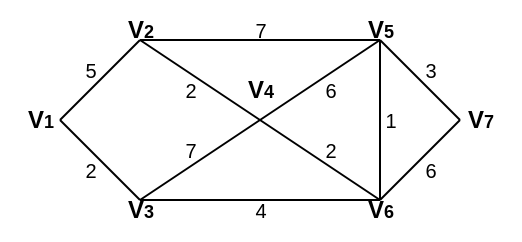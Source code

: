 <mxfile version="21.4.0" type="device" pages="5">
  <diagram name="对v7标号1" id="FjiWK3mJvb1VZjXsVeo9">
    <mxGraphModel dx="954" dy="663" grid="1" gridSize="10" guides="1" tooltips="1" connect="1" arrows="1" fold="1" page="1" pageScale="1" pageWidth="850" pageHeight="1100" math="0" shadow="0">
      <root>
        <mxCell id="0" />
        <mxCell id="1" parent="0" />
        <mxCell id="3pwBzc40c5OKemJo52BH-1" value="" style="endArrow=none;html=1;rounded=0;" parent="1" edge="1">
          <mxGeometry width="50" height="50" relative="1" as="geometry">
            <mxPoint x="120" y="200" as="sourcePoint" />
            <mxPoint x="160" y="160" as="targetPoint" />
          </mxGeometry>
        </mxCell>
        <mxCell id="3pwBzc40c5OKemJo52BH-2" value="" style="endArrow=none;html=1;rounded=0;" parent="1" edge="1">
          <mxGeometry width="50" height="50" relative="1" as="geometry">
            <mxPoint x="280" y="160" as="sourcePoint" />
            <mxPoint x="160" y="160" as="targetPoint" />
          </mxGeometry>
        </mxCell>
        <mxCell id="3pwBzc40c5OKemJo52BH-3" value="" style="endArrow=none;html=1;rounded=0;" parent="1" edge="1">
          <mxGeometry width="50" height="50" relative="1" as="geometry">
            <mxPoint x="280" y="160" as="sourcePoint" />
            <mxPoint x="320" y="200" as="targetPoint" />
          </mxGeometry>
        </mxCell>
        <mxCell id="3pwBzc40c5OKemJo52BH-4" value="" style="endArrow=none;html=1;rounded=0;" parent="1" edge="1">
          <mxGeometry width="50" height="50" relative="1" as="geometry">
            <mxPoint x="280" y="240" as="sourcePoint" />
            <mxPoint x="320" y="200" as="targetPoint" />
          </mxGeometry>
        </mxCell>
        <mxCell id="3pwBzc40c5OKemJo52BH-5" value="" style="endArrow=none;html=1;rounded=0;" parent="1" edge="1">
          <mxGeometry width="50" height="50" relative="1" as="geometry">
            <mxPoint x="160" y="240" as="sourcePoint" />
            <mxPoint x="280" y="240" as="targetPoint" />
          </mxGeometry>
        </mxCell>
        <mxCell id="3pwBzc40c5OKemJo52BH-6" value="" style="endArrow=none;html=1;rounded=0;" parent="1" edge="1">
          <mxGeometry width="50" height="50" relative="1" as="geometry">
            <mxPoint x="160" y="240" as="sourcePoint" />
            <mxPoint x="120" y="200" as="targetPoint" />
          </mxGeometry>
        </mxCell>
        <mxCell id="3pwBzc40c5OKemJo52BH-7" value="" style="endArrow=none;html=1;rounded=0;" parent="1" edge="1">
          <mxGeometry width="50" height="50" relative="1" as="geometry">
            <mxPoint x="280" y="160" as="sourcePoint" />
            <mxPoint x="160" y="240" as="targetPoint" />
          </mxGeometry>
        </mxCell>
        <mxCell id="3pwBzc40c5OKemJo52BH-8" value="" style="endArrow=none;html=1;rounded=0;" parent="1" edge="1">
          <mxGeometry width="50" height="50" relative="1" as="geometry">
            <mxPoint x="280" y="240" as="sourcePoint" />
            <mxPoint x="280" y="160" as="targetPoint" />
          </mxGeometry>
        </mxCell>
        <mxCell id="3pwBzc40c5OKemJo52BH-9" value="" style="endArrow=none;html=1;rounded=0;" parent="1" edge="1">
          <mxGeometry width="50" height="50" relative="1" as="geometry">
            <mxPoint x="280" y="240" as="sourcePoint" />
            <mxPoint x="160" y="160" as="targetPoint" />
          </mxGeometry>
        </mxCell>
        <mxCell id="3pwBzc40c5OKemJo52BH-10" value="V&lt;font style=&quot;font-size: 9px;&quot;&gt;1&lt;/font&gt;" style="text;html=1;align=center;verticalAlign=middle;resizable=0;points=[];autosize=1;strokeColor=none;fillColor=none;fontStyle=1" parent="1" vertex="1">
          <mxGeometry x="90" y="185" width="40" height="30" as="geometry" />
        </mxCell>
        <mxCell id="3pwBzc40c5OKemJo52BH-11" value="V&lt;font style=&quot;font-size: 9px;&quot;&gt;3&lt;/font&gt;" style="text;html=1;align=center;verticalAlign=middle;resizable=0;points=[];autosize=1;strokeColor=none;fillColor=none;fontStyle=1" parent="1" vertex="1">
          <mxGeometry x="140" y="230" width="40" height="30" as="geometry" />
        </mxCell>
        <mxCell id="3pwBzc40c5OKemJo52BH-12" value="V&lt;font style=&quot;font-size: 9px;&quot;&gt;2&lt;/font&gt;" style="text;html=1;align=center;verticalAlign=middle;resizable=0;points=[];autosize=1;strokeColor=none;fillColor=none;fontStyle=1" parent="1" vertex="1">
          <mxGeometry x="140" y="140" width="40" height="30" as="geometry" />
        </mxCell>
        <mxCell id="3pwBzc40c5OKemJo52BH-13" value="V&lt;font style=&quot;font-size: 9px;&quot;&gt;6&lt;/font&gt;" style="text;html=1;align=center;verticalAlign=middle;resizable=0;points=[];autosize=1;strokeColor=none;fillColor=none;fontStyle=1" parent="1" vertex="1">
          <mxGeometry x="260" y="230" width="40" height="30" as="geometry" />
        </mxCell>
        <mxCell id="3pwBzc40c5OKemJo52BH-14" value="V&lt;font style=&quot;font-size: 9px;&quot;&gt;5&lt;/font&gt;" style="text;html=1;align=center;verticalAlign=middle;resizable=0;points=[];autosize=1;strokeColor=none;fillColor=none;fontStyle=1" parent="1" vertex="1">
          <mxGeometry x="260" y="140" width="40" height="30" as="geometry" />
        </mxCell>
        <mxCell id="3pwBzc40c5OKemJo52BH-15" value="V&lt;font style=&quot;font-size: 9px;&quot;&gt;7&lt;/font&gt;" style="text;html=1;align=center;verticalAlign=middle;resizable=0;points=[];autosize=1;strokeColor=none;fillColor=none;fontStyle=1" parent="1" vertex="1">
          <mxGeometry x="310" y="185" width="40" height="30" as="geometry" />
        </mxCell>
        <mxCell id="3pwBzc40c5OKemJo52BH-16" value="V&lt;font style=&quot;font-size: 9px;&quot;&gt;4&lt;/font&gt;" style="text;html=1;align=center;verticalAlign=middle;resizable=0;points=[];autosize=1;strokeColor=none;fillColor=none;fontStyle=1" parent="1" vertex="1">
          <mxGeometry x="200" y="170" width="40" height="30" as="geometry" />
        </mxCell>
        <mxCell id="3pwBzc40c5OKemJo52BH-17" value="5" style="text;html=1;align=center;verticalAlign=middle;resizable=0;points=[];autosize=1;strokeColor=none;fillColor=none;fontSize=10;" parent="1" vertex="1">
          <mxGeometry x="120" y="160" width="30" height="30" as="geometry" />
        </mxCell>
        <mxCell id="3pwBzc40c5OKemJo52BH-18" value="2" style="text;html=1;align=center;verticalAlign=middle;resizable=0;points=[];autosize=1;strokeColor=none;fillColor=none;fontSize=10;" parent="1" vertex="1">
          <mxGeometry x="120" y="210" width="30" height="30" as="geometry" />
        </mxCell>
        <mxCell id="3pwBzc40c5OKemJo52BH-19" value="4" style="text;html=1;align=center;verticalAlign=middle;resizable=0;points=[];autosize=1;strokeColor=none;fillColor=none;fontSize=10;" parent="1" vertex="1">
          <mxGeometry x="205" y="230" width="30" height="30" as="geometry" />
        </mxCell>
        <mxCell id="3pwBzc40c5OKemJo52BH-20" value="7" style="text;html=1;align=center;verticalAlign=middle;resizable=0;points=[];autosize=1;strokeColor=none;fillColor=none;fontSize=10;" parent="1" vertex="1">
          <mxGeometry x="170" y="200" width="30" height="30" as="geometry" />
        </mxCell>
        <mxCell id="3pwBzc40c5OKemJo52BH-21" value="2" style="text;html=1;align=center;verticalAlign=middle;resizable=0;points=[];autosize=1;strokeColor=none;fillColor=none;fontSize=10;" parent="1" vertex="1">
          <mxGeometry x="240" y="200" width="30" height="30" as="geometry" />
        </mxCell>
        <mxCell id="3pwBzc40c5OKemJo52BH-22" value="2" style="text;html=1;align=center;verticalAlign=middle;resizable=0;points=[];autosize=1;strokeColor=none;fillColor=none;fontSize=10;" parent="1" vertex="1">
          <mxGeometry x="170" y="170" width="30" height="30" as="geometry" />
        </mxCell>
        <mxCell id="3pwBzc40c5OKemJo52BH-23" value="6" style="text;html=1;align=center;verticalAlign=middle;resizable=0;points=[];autosize=1;strokeColor=none;fillColor=none;fontSize=10;" parent="1" vertex="1">
          <mxGeometry x="240" y="170" width="30" height="30" as="geometry" />
        </mxCell>
        <mxCell id="3pwBzc40c5OKemJo52BH-24" value="1" style="text;html=1;align=center;verticalAlign=middle;resizable=0;points=[];autosize=1;strokeColor=none;fillColor=none;fontSize=10;" parent="1" vertex="1">
          <mxGeometry x="270" y="185" width="30" height="30" as="geometry" />
        </mxCell>
        <mxCell id="3pwBzc40c5OKemJo52BH-25" value="6" style="text;html=1;align=center;verticalAlign=middle;resizable=0;points=[];autosize=1;strokeColor=none;fillColor=none;fontSize=10;" parent="1" vertex="1">
          <mxGeometry x="290" y="210" width="30" height="30" as="geometry" />
        </mxCell>
        <mxCell id="3pwBzc40c5OKemJo52BH-26" value="3" style="text;html=1;align=center;verticalAlign=middle;resizable=0;points=[];autosize=1;strokeColor=none;fillColor=none;fontSize=10;" parent="1" vertex="1">
          <mxGeometry x="290" y="160" width="30" height="30" as="geometry" />
        </mxCell>
        <mxCell id="3pwBzc40c5OKemJo52BH-27" value="7" style="text;html=1;align=center;verticalAlign=middle;resizable=0;points=[];autosize=1;strokeColor=none;fillColor=none;fontSize=10;" parent="1" vertex="1">
          <mxGeometry x="205" y="140" width="30" height="30" as="geometry" />
        </mxCell>
      </root>
    </mxGraphModel>
  </diagram>
  <diagram id="w1xAOY06bjQtH0gTa4_m" name="对v7标号2">
    <mxGraphModel dx="318" dy="221" grid="1" gridSize="10" guides="1" tooltips="1" connect="1" arrows="1" fold="1" page="1" pageScale="1" pageWidth="850" pageHeight="1100" math="0" shadow="0">
      <root>
        <mxCell id="0" />
        <mxCell id="1" parent="0" />
        <mxCell id="sgRSRiJetOyLK_MghuQ6-1" value="" style="endArrow=none;html=1;rounded=0;strokeWidth=3;" edge="1" parent="1">
          <mxGeometry width="50" height="50" relative="1" as="geometry">
            <mxPoint x="120" y="200" as="sourcePoint" />
            <mxPoint x="160" y="160" as="targetPoint" />
          </mxGeometry>
        </mxCell>
        <mxCell id="sgRSRiJetOyLK_MghuQ6-2" value="" style="endArrow=none;html=1;rounded=0;" edge="1" parent="1">
          <mxGeometry width="50" height="50" relative="1" as="geometry">
            <mxPoint x="280" y="160" as="sourcePoint" />
            <mxPoint x="160" y="160" as="targetPoint" />
          </mxGeometry>
        </mxCell>
        <mxCell id="sgRSRiJetOyLK_MghuQ6-3" value="" style="endArrow=none;html=1;rounded=0;strokeWidth=3;" edge="1" parent="1">
          <mxGeometry width="50" height="50" relative="1" as="geometry">
            <mxPoint x="280" y="160" as="sourcePoint" />
            <mxPoint x="320" y="200" as="targetPoint" />
          </mxGeometry>
        </mxCell>
        <mxCell id="sgRSRiJetOyLK_MghuQ6-4" value="" style="endArrow=none;html=1;rounded=0;" edge="1" parent="1">
          <mxGeometry width="50" height="50" relative="1" as="geometry">
            <mxPoint x="280" y="240" as="sourcePoint" />
            <mxPoint x="320" y="200" as="targetPoint" />
          </mxGeometry>
        </mxCell>
        <mxCell id="sgRSRiJetOyLK_MghuQ6-5" value="" style="endArrow=none;html=1;rounded=0;strokeWidth=3;" edge="1" parent="1">
          <mxGeometry width="50" height="50" relative="1" as="geometry">
            <mxPoint x="160" y="240" as="sourcePoint" />
            <mxPoint x="280" y="240" as="targetPoint" />
          </mxGeometry>
        </mxCell>
        <mxCell id="sgRSRiJetOyLK_MghuQ6-6" value="" style="endArrow=none;html=1;rounded=0;strokeWidth=3;" edge="1" parent="1">
          <mxGeometry width="50" height="50" relative="1" as="geometry">
            <mxPoint x="160" y="240" as="sourcePoint" />
            <mxPoint x="120" y="200" as="targetPoint" />
          </mxGeometry>
        </mxCell>
        <mxCell id="sgRSRiJetOyLK_MghuQ6-7" value="" style="endArrow=none;html=1;rounded=0;" edge="1" parent="1">
          <mxGeometry width="50" height="50" relative="1" as="geometry">
            <mxPoint x="280" y="160" as="sourcePoint" />
            <mxPoint x="160" y="240" as="targetPoint" />
          </mxGeometry>
        </mxCell>
        <mxCell id="sgRSRiJetOyLK_MghuQ6-8" value="" style="endArrow=none;html=1;rounded=0;strokeWidth=3;" edge="1" parent="1">
          <mxGeometry width="50" height="50" relative="1" as="geometry">
            <mxPoint x="280" y="240" as="sourcePoint" />
            <mxPoint x="280" y="160" as="targetPoint" />
          </mxGeometry>
        </mxCell>
        <mxCell id="sgRSRiJetOyLK_MghuQ6-9" value="" style="endArrow=none;html=1;rounded=0;exitX=0.488;exitY=0.994;exitDx=0;exitDy=0;exitPerimeter=0;strokeWidth=3;" edge="1" parent="1" source="sgRSRiJetOyLK_MghuQ6-16">
          <mxGeometry width="50" height="50" relative="1" as="geometry">
            <mxPoint x="280" y="240" as="sourcePoint" />
            <mxPoint x="160" y="160" as="targetPoint" />
          </mxGeometry>
        </mxCell>
        <mxCell id="sgRSRiJetOyLK_MghuQ6-10" value="V&lt;font style=&quot;font-size: 9px;&quot;&gt;1&lt;/font&gt;" style="text;html=1;align=center;verticalAlign=middle;resizable=0;points=[];autosize=1;strokeColor=none;fillColor=none;fontStyle=1" vertex="1" parent="1">
          <mxGeometry x="90" y="185" width="40" height="30" as="geometry" />
        </mxCell>
        <mxCell id="sgRSRiJetOyLK_MghuQ6-11" value="V&lt;font style=&quot;font-size: 9px;&quot;&gt;3&lt;/font&gt;" style="text;html=1;align=center;verticalAlign=middle;resizable=0;points=[];autosize=1;strokeColor=none;fillColor=none;fontStyle=1" vertex="1" parent="1">
          <mxGeometry x="140" y="230" width="40" height="30" as="geometry" />
        </mxCell>
        <mxCell id="sgRSRiJetOyLK_MghuQ6-12" value="V&lt;font style=&quot;font-size: 9px;&quot;&gt;2&lt;/font&gt;" style="text;html=1;align=center;verticalAlign=middle;resizable=0;points=[];autosize=1;strokeColor=none;fillColor=none;fontStyle=1" vertex="1" parent="1">
          <mxGeometry x="140" y="140" width="40" height="30" as="geometry" />
        </mxCell>
        <mxCell id="sgRSRiJetOyLK_MghuQ6-13" value="V&lt;font style=&quot;font-size: 9px;&quot;&gt;6&lt;/font&gt;" style="text;html=1;align=center;verticalAlign=middle;resizable=0;points=[];autosize=1;strokeColor=none;fillColor=none;fontStyle=1" vertex="1" parent="1">
          <mxGeometry x="260" y="230" width="40" height="30" as="geometry" />
        </mxCell>
        <mxCell id="sgRSRiJetOyLK_MghuQ6-14" value="V&lt;font style=&quot;font-size: 9px;&quot;&gt;5&lt;/font&gt;" style="text;html=1;align=center;verticalAlign=middle;resizable=0;points=[];autosize=1;strokeColor=none;fillColor=none;fontStyle=1" vertex="1" parent="1">
          <mxGeometry x="260" y="140" width="40" height="30" as="geometry" />
        </mxCell>
        <mxCell id="sgRSRiJetOyLK_MghuQ6-15" value="V&lt;font style=&quot;font-size: 9px;&quot;&gt;7&lt;/font&gt;" style="text;html=1;align=center;verticalAlign=middle;resizable=0;points=[];autosize=1;strokeColor=none;fillColor=none;fontStyle=1" vertex="1" parent="1">
          <mxGeometry x="310" y="185" width="40" height="30" as="geometry" />
        </mxCell>
        <mxCell id="sgRSRiJetOyLK_MghuQ6-16" value="V&lt;font style=&quot;font-size: 9px;&quot;&gt;4&lt;/font&gt;" style="text;html=1;align=center;verticalAlign=middle;resizable=0;points=[];autosize=1;strokeColor=none;fillColor=none;fontStyle=1" vertex="1" parent="1">
          <mxGeometry x="200" y="170" width="40" height="30" as="geometry" />
        </mxCell>
        <mxCell id="sgRSRiJetOyLK_MghuQ6-17" value="5" style="text;html=1;align=center;verticalAlign=middle;resizable=0;points=[];autosize=1;strokeColor=none;fillColor=none;fontSize=10;" vertex="1" parent="1">
          <mxGeometry x="120" y="160" width="30" height="30" as="geometry" />
        </mxCell>
        <mxCell id="sgRSRiJetOyLK_MghuQ6-18" value="2" style="text;html=1;align=center;verticalAlign=middle;resizable=0;points=[];autosize=1;strokeColor=none;fillColor=none;fontSize=10;" vertex="1" parent="1">
          <mxGeometry x="120" y="210" width="30" height="30" as="geometry" />
        </mxCell>
        <mxCell id="sgRSRiJetOyLK_MghuQ6-19" value="4" style="text;html=1;align=center;verticalAlign=middle;resizable=0;points=[];autosize=1;strokeColor=none;fillColor=none;fontSize=10;" vertex="1" parent="1">
          <mxGeometry x="205" y="230" width="30" height="30" as="geometry" />
        </mxCell>
        <mxCell id="sgRSRiJetOyLK_MghuQ6-20" value="7" style="text;html=1;align=center;verticalAlign=middle;resizable=0;points=[];autosize=1;strokeColor=none;fillColor=none;fontSize=10;" vertex="1" parent="1">
          <mxGeometry x="170" y="200" width="30" height="30" as="geometry" />
        </mxCell>
        <mxCell id="sgRSRiJetOyLK_MghuQ6-21" value="2" style="text;html=1;align=center;verticalAlign=middle;resizable=0;points=[];autosize=1;strokeColor=none;fillColor=none;fontSize=10;" vertex="1" parent="1">
          <mxGeometry x="240" y="200" width="30" height="30" as="geometry" />
        </mxCell>
        <mxCell id="sgRSRiJetOyLK_MghuQ6-22" value="2" style="text;html=1;align=center;verticalAlign=middle;resizable=0;points=[];autosize=1;strokeColor=none;fillColor=none;fontSize=10;" vertex="1" parent="1">
          <mxGeometry x="170" y="170" width="30" height="30" as="geometry" />
        </mxCell>
        <mxCell id="sgRSRiJetOyLK_MghuQ6-23" value="6" style="text;html=1;align=center;verticalAlign=middle;resizable=0;points=[];autosize=1;strokeColor=none;fillColor=none;fontSize=10;" vertex="1" parent="1">
          <mxGeometry x="240" y="170" width="30" height="30" as="geometry" />
        </mxCell>
        <mxCell id="sgRSRiJetOyLK_MghuQ6-24" value="1" style="text;html=1;align=center;verticalAlign=middle;resizable=0;points=[];autosize=1;strokeColor=none;fillColor=none;fontSize=10;" vertex="1" parent="1">
          <mxGeometry x="270" y="185" width="30" height="30" as="geometry" />
        </mxCell>
        <mxCell id="sgRSRiJetOyLK_MghuQ6-25" value="6" style="text;html=1;align=center;verticalAlign=middle;resizable=0;points=[];autosize=1;strokeColor=none;fillColor=none;fontSize=10;" vertex="1" parent="1">
          <mxGeometry x="290" y="210" width="30" height="30" as="geometry" />
        </mxCell>
        <mxCell id="sgRSRiJetOyLK_MghuQ6-26" value="3" style="text;html=1;align=center;verticalAlign=middle;resizable=0;points=[];autosize=1;strokeColor=none;fillColor=none;fontSize=10;" vertex="1" parent="1">
          <mxGeometry x="290" y="160" width="30" height="30" as="geometry" />
        </mxCell>
        <mxCell id="sgRSRiJetOyLK_MghuQ6-27" value="7" style="text;html=1;align=center;verticalAlign=middle;resizable=0;points=[];autosize=1;strokeColor=none;fillColor=none;fontSize=10;" vertex="1" parent="1">
          <mxGeometry x="205" y="140" width="30" height="30" as="geometry" />
        </mxCell>
        <mxCell id="NT17tQn5apH51lBHbSWy-1" value="0" style="text;html=1;align=center;verticalAlign=middle;resizable=0;points=[];autosize=1;strokeColor=default;fillColor=none;fontSize=12;" vertex="1" parent="1">
          <mxGeometry x="70" y="185" width="30" height="30" as="geometry" />
        </mxCell>
        <mxCell id="NT17tQn5apH51lBHbSWy-2" value="2" style="text;html=1;align=center;verticalAlign=middle;resizable=0;points=[];autosize=1;strokeColor=default;fillColor=none;fontSize=12;" vertex="1" parent="1">
          <mxGeometry x="140" y="260" width="30" height="30" as="geometry" />
        </mxCell>
        <mxCell id="NT17tQn5apH51lBHbSWy-3" value="5" style="text;html=1;align=center;verticalAlign=middle;resizable=0;points=[];autosize=1;strokeColor=default;fillColor=none;fontSize=12;" vertex="1" parent="1">
          <mxGeometry x="145" y="110" width="30" height="30" as="geometry" />
        </mxCell>
        <mxCell id="NT17tQn5apH51lBHbSWy-4" value="7" style="text;html=1;align=center;verticalAlign=middle;resizable=0;points=[];autosize=1;strokeColor=default;fillColor=none;fontSize=12;" vertex="1" parent="1">
          <mxGeometry x="265" y="110" width="30" height="30" as="geometry" />
        </mxCell>
        <mxCell id="NT17tQn5apH51lBHbSWy-5" value="10" style="text;html=1;align=center;verticalAlign=middle;resizable=0;points=[];autosize=1;strokeColor=default;fillColor=none;fontSize=12;" vertex="1" parent="1">
          <mxGeometry x="345" y="185" width="40" height="30" as="geometry" />
        </mxCell>
        <mxCell id="NT17tQn5apH51lBHbSWy-7" value="6" style="text;html=1;align=center;verticalAlign=middle;resizable=0;points=[];autosize=1;strokeColor=default;fillColor=none;fontSize=12;" vertex="1" parent="1">
          <mxGeometry x="265" y="260" width="30" height="30" as="geometry" />
        </mxCell>
        <mxCell id="NT17tQn5apH51lBHbSWy-10" value="" style="endArrow=none;html=1;rounded=0;exitX=0.488;exitY=0.994;exitDx=0;exitDy=0;exitPerimeter=0;" edge="1" parent="1">
          <mxGeometry width="50" height="50" relative="1" as="geometry">
            <mxPoint x="280" y="240" as="sourcePoint" />
            <mxPoint x="220" y="200" as="targetPoint" />
          </mxGeometry>
        </mxCell>
      </root>
    </mxGraphModel>
  </diagram>
  <diagram id="HhzOB9_XP0bpmtSM6NkO" name="对流运输">
    <mxGraphModel dx="954" dy="663" grid="1" gridSize="10" guides="1" tooltips="1" connect="1" arrows="1" fold="1" page="1" pageScale="1" pageWidth="850" pageHeight="1100" math="0" shadow="0">
      <root>
        <mxCell id="0" />
        <mxCell id="1" parent="0" />
        <mxCell id="o9Kwv8wCxuVQa2Q3NGLl-5" value="30" style="edgeStyle=orthogonalEdgeStyle;rounded=0;orthogonalLoop=1;jettySize=auto;html=1;exitX=1;exitY=0.5;exitDx=0;exitDy=0;entryX=0;entryY=0.5;entryDx=0;entryDy=0;endArrow=none;endFill=0;strokeWidth=2;" edge="1" parent="1" source="o9Kwv8wCxuVQa2Q3NGLl-1" target="o9Kwv8wCxuVQa2Q3NGLl-3">
          <mxGeometry relative="1" as="geometry">
            <mxPoint as="offset" />
          </mxGeometry>
        </mxCell>
        <mxCell id="o9Kwv8wCxuVQa2Q3NGLl-1" value="10" style="rounded=0;whiteSpace=wrap;html=1;fontStyle=1;strokeWidth=2;" vertex="1" parent="1">
          <mxGeometry x="80" y="200" width="40" height="40" as="geometry" />
        </mxCell>
        <mxCell id="o9Kwv8wCxuVQa2Q3NGLl-2" value="10" style="rounded=0;whiteSpace=wrap;html=1;fontStyle=1;strokeWidth=2;" vertex="1" parent="1">
          <mxGeometry x="440" y="200" width="40" height="40" as="geometry" />
        </mxCell>
        <mxCell id="o9Kwv8wCxuVQa2Q3NGLl-6" value="40" style="edgeStyle=orthogonalEdgeStyle;shape=connector;rounded=0;orthogonalLoop=1;jettySize=auto;html=1;exitX=1;exitY=0.5;exitDx=0;exitDy=0;entryX=0;entryY=0.5;entryDx=0;entryDy=0;labelBackgroundColor=default;strokeColor=default;strokeWidth=2;fontFamily=Helvetica;fontSize=11;fontColor=default;endArrow=none;endFill=0;" edge="1" parent="1" source="o9Kwv8wCxuVQa2Q3NGLl-3" target="o9Kwv8wCxuVQa2Q3NGLl-4">
          <mxGeometry relative="1" as="geometry" />
        </mxCell>
        <mxCell id="o9Kwv8wCxuVQa2Q3NGLl-3" value="10" style="ellipse;whiteSpace=wrap;html=1;strokeWidth=2;fontStyle=1" vertex="1" parent="1">
          <mxGeometry x="200" y="200" width="40" height="40" as="geometry" />
        </mxCell>
        <mxCell id="o9Kwv8wCxuVQa2Q3NGLl-7" value="30" style="edgeStyle=orthogonalEdgeStyle;shape=connector;rounded=0;orthogonalLoop=1;jettySize=auto;html=1;exitX=1;exitY=0.5;exitDx=0;exitDy=0;entryX=0;entryY=0.5;entryDx=0;entryDy=0;labelBackgroundColor=default;strokeColor=default;strokeWidth=2;fontFamily=Helvetica;fontSize=11;fontColor=default;endArrow=none;endFill=0;" edge="1" parent="1" source="o9Kwv8wCxuVQa2Q3NGLl-4" target="o9Kwv8wCxuVQa2Q3NGLl-2">
          <mxGeometry relative="1" as="geometry" />
        </mxCell>
        <mxCell id="o9Kwv8wCxuVQa2Q3NGLl-4" value="10" style="ellipse;whiteSpace=wrap;html=1;strokeWidth=2;fontStyle=1" vertex="1" parent="1">
          <mxGeometry x="320" y="200" width="40" height="40" as="geometry" />
        </mxCell>
        <mxCell id="o9Kwv8wCxuVQa2Q3NGLl-8" value="" style="endArrow=blockThin;html=1;rounded=0;labelBackgroundColor=default;strokeColor=default;strokeWidth=2;fontFamily=Helvetica;fontSize=11;fontColor=default;shape=connector;endFill=1;" edge="1" parent="1">
          <mxGeometry width="50" height="50" relative="1" as="geometry">
            <mxPoint x="240" y="254.5" as="sourcePoint" />
            <mxPoint x="450" y="254.5" as="targetPoint" />
          </mxGeometry>
        </mxCell>
        <mxCell id="o9Kwv8wCxuVQa2Q3NGLl-9" value="A1" style="text;html=1;align=center;verticalAlign=middle;resizable=0;points=[];autosize=1;strokeColor=none;fillColor=none;fontSize=11;fontFamily=Helvetica;fontColor=default;fontStyle=1" vertex="1" parent="1">
          <mxGeometry x="200" y="240" width="40" height="30" as="geometry" />
        </mxCell>
        <mxCell id="o9Kwv8wCxuVQa2Q3NGLl-10" value="B2" style="text;html=1;align=center;verticalAlign=middle;resizable=0;points=[];autosize=1;strokeColor=none;fillColor=none;fontSize=11;fontFamily=Helvetica;fontColor=default;fontStyle=1" vertex="1" parent="1">
          <mxGeometry x="440" y="240" width="40" height="30" as="geometry" />
        </mxCell>
        <mxCell id="o9Kwv8wCxuVQa2Q3NGLl-11" value="A2" style="text;html=1;align=center;verticalAlign=middle;resizable=0;points=[];autosize=1;strokeColor=none;fillColor=none;fontSize=11;fontFamily=Helvetica;fontColor=default;fontStyle=1" vertex="1" parent="1">
          <mxGeometry x="320" y="170" width="40" height="30" as="geometry" />
        </mxCell>
        <mxCell id="o9Kwv8wCxuVQa2Q3NGLl-12" value="B1" style="text;html=1;align=center;verticalAlign=middle;resizable=0;points=[];autosize=1;strokeColor=none;fillColor=none;fontSize=11;fontFamily=Helvetica;fontColor=default;fontStyle=1" vertex="1" parent="1">
          <mxGeometry x="80" y="240" width="40" height="30" as="geometry" />
        </mxCell>
        <mxCell id="o9Kwv8wCxuVQa2Q3NGLl-13" value="" style="endArrow=blockThin;html=1;rounded=0;labelBackgroundColor=default;strokeColor=default;strokeWidth=2;fontFamily=Helvetica;fontSize=11;fontColor=default;shape=connector;endFill=1;exitX=-0.004;exitY=0.329;exitDx=0;exitDy=0;exitPerimeter=0;" edge="1" parent="1" source="o9Kwv8wCxuVQa2Q3NGLl-11">
          <mxGeometry width="50" height="50" relative="1" as="geometry">
            <mxPoint x="250" y="264.5" as="sourcePoint" />
            <mxPoint x="100" y="180" as="targetPoint" />
          </mxGeometry>
        </mxCell>
        <mxCell id="o9Kwv8wCxuVQa2Q3NGLl-14" value="(10)" style="text;html=1;align=center;verticalAlign=middle;resizable=0;points=[];autosize=1;strokeColor=none;fillColor=none;fontSize=11;fontFamily=Helvetica;fontColor=default;" vertex="1" parent="1">
          <mxGeometry x="320" y="250" width="40" height="30" as="geometry" />
        </mxCell>
        <mxCell id="o9Kwv8wCxuVQa2Q3NGLl-15" value="(10)" style="text;html=1;align=center;verticalAlign=middle;resizable=0;points=[];autosize=1;strokeColor=none;fillColor=none;fontSize=11;fontFamily=Helvetica;fontColor=default;" vertex="1" parent="1">
          <mxGeometry x="200" y="150" width="40" height="30" as="geometry" />
        </mxCell>
      </root>
    </mxGraphModel>
  </diagram>
  <diagram id="WXPiZuzKw0ynXRUVP9wz" name="定量订货法原理">
    <mxGraphModel dx="954" dy="663" grid="1" gridSize="10" guides="1" tooltips="1" connect="1" arrows="1" fold="1" page="1" pageScale="1" pageWidth="850" pageHeight="1100" math="0" shadow="0">
      <root>
        <mxCell id="0" />
        <mxCell id="1" parent="0" />
        <mxCell id="i5JT4qHEu_JuWLqdDxQw-1" value="" style="endArrow=blockThin;html=1;rounded=0;strokeWidth=2;endFill=1;" edge="1" parent="1">
          <mxGeometry width="50" height="50" relative="1" as="geometry">
            <mxPoint x="160" y="520" as="sourcePoint" />
            <mxPoint x="680" y="520" as="targetPoint" />
          </mxGeometry>
        </mxCell>
        <mxCell id="i5JT4qHEu_JuWLqdDxQw-2" value="" style="endArrow=blockThin;html=1;rounded=0;strokeWidth=2;endFill=1;" edge="1" parent="1">
          <mxGeometry width="50" height="50" relative="1" as="geometry">
            <mxPoint x="160" y="520" as="sourcePoint" />
            <mxPoint x="160" y="160" as="targetPoint" />
          </mxGeometry>
        </mxCell>
        <mxCell id="i5JT4qHEu_JuWLqdDxQw-3" value="" style="endArrow=none;html=1;rounded=0;strokeWidth=1;endFill=0;dashed=1;dashPattern=8 8;" edge="1" parent="1">
          <mxGeometry width="50" height="50" relative="1" as="geometry">
            <mxPoint x="680" y="200" as="sourcePoint" />
            <mxPoint x="160" y="200" as="targetPoint" />
          </mxGeometry>
        </mxCell>
        <mxCell id="i5JT4qHEu_JuWLqdDxQw-4" value="" style="endArrow=none;html=1;rounded=0;strokeWidth=1;endFill=0;dashed=1;dashPattern=8 8;" edge="1" parent="1">
          <mxGeometry width="50" height="50" relative="1" as="geometry">
            <mxPoint x="680" y="360" as="sourcePoint" />
            <mxPoint x="160" y="360" as="targetPoint" />
          </mxGeometry>
        </mxCell>
        <mxCell id="i5JT4qHEu_JuWLqdDxQw-5" value="" style="endArrow=none;html=1;rounded=0;strokeWidth=1;endFill=0;dashed=1;dashPattern=8 8;" edge="1" parent="1">
          <mxGeometry width="50" height="50" relative="1" as="geometry">
            <mxPoint x="680" y="440" as="sourcePoint" />
            <mxPoint x="160" y="440" as="targetPoint" />
          </mxGeometry>
        </mxCell>
        <mxCell id="i5JT4qHEu_JuWLqdDxQw-6" value="&lt;b style=&quot;&quot;&gt;&lt;font style=&quot;font-size: 14px;&quot;&gt;Q&lt;/font&gt;&lt;span style=&quot;font-size: 12px;&quot;&gt;max&lt;/span&gt;&lt;/b&gt;" style="text;html=1;align=center;verticalAlign=middle;resizable=0;points=[];autosize=1;strokeColor=none;fillColor=none;fontSize=11;fontFamily=Helvetica;fontColor=default;" vertex="1" parent="1">
          <mxGeometry x="100" y="180" width="60" height="30" as="geometry" />
        </mxCell>
        <mxCell id="i5JT4qHEu_JuWLqdDxQw-7" value="&lt;b style=&quot;&quot;&gt;&lt;font style=&quot;font-size: 14px;&quot;&gt;Q&lt;/font&gt;&lt;span style=&quot;font-size: 12px;&quot;&gt;K&lt;/span&gt;&lt;/b&gt;" style="text;html=1;align=center;verticalAlign=middle;resizable=0;points=[];autosize=1;strokeColor=none;fillColor=none;fontSize=11;fontFamily=Helvetica;fontColor=default;" vertex="1" parent="1">
          <mxGeometry x="110" y="340" width="40" height="30" as="geometry" />
        </mxCell>
        <mxCell id="i5JT4qHEu_JuWLqdDxQw-8" value="&lt;b style=&quot;&quot;&gt;&lt;font style=&quot;font-size: 14px;&quot;&gt;Q&lt;/font&gt;&lt;span style=&quot;font-size: 12px;&quot;&gt;S&lt;/span&gt;&lt;/b&gt;" style="text;html=1;align=center;verticalAlign=middle;resizable=0;points=[];autosize=1;strokeColor=none;fillColor=none;fontSize=11;fontFamily=Helvetica;fontColor=default;" vertex="1" parent="1">
          <mxGeometry x="110" y="430" width="40" height="30" as="geometry" />
        </mxCell>
        <mxCell id="i5JT4qHEu_JuWLqdDxQw-9" value="&lt;span style=&quot;font-size: 14px;&quot;&gt;&lt;b&gt;O&lt;/b&gt;&lt;/span&gt;" style="text;html=1;align=center;verticalAlign=middle;resizable=0;points=[];autosize=1;strokeColor=none;fillColor=none;fontSize=11;fontFamily=Helvetica;fontColor=default;" vertex="1" parent="1">
          <mxGeometry x="130" y="520" width="30" height="30" as="geometry" />
        </mxCell>
        <mxCell id="i5JT4qHEu_JuWLqdDxQw-10" value="&lt;span style=&quot;font-size: 14px;&quot;&gt;&lt;b&gt;t&lt;/b&gt;&lt;/span&gt;" style="text;html=1;align=center;verticalAlign=middle;resizable=0;points=[];autosize=1;strokeColor=none;fillColor=none;fontSize=11;fontFamily=Helvetica;fontColor=default;" vertex="1" parent="1">
          <mxGeometry x="670" y="520" width="30" height="30" as="geometry" />
        </mxCell>
        <mxCell id="i5JT4qHEu_JuWLqdDxQw-11" value="&lt;span style=&quot;font-size: 14px;&quot;&gt;&lt;b&gt;Q(t)&lt;/b&gt;&lt;/span&gt;" style="text;html=1;align=center;verticalAlign=middle;resizable=0;points=[];autosize=1;strokeColor=none;fillColor=none;fontSize=11;fontFamily=Helvetica;fontColor=default;" vertex="1" parent="1">
          <mxGeometry x="110" y="150" width="50" height="30" as="geometry" />
        </mxCell>
        <mxCell id="i5JT4qHEu_JuWLqdDxQw-12" value="&lt;b style=&quot;&quot;&gt;&lt;font style=&quot;font-size: 14px;&quot;&gt;Q&lt;/font&gt;&lt;font style=&quot;font-size: 12px;&quot;&gt;*&lt;/font&gt;&lt;/b&gt;" style="text;html=1;align=center;verticalAlign=middle;resizable=0;points=[];autosize=1;strokeColor=none;fillColor=none;fontSize=11;fontFamily=Helvetica;fontColor=default;" vertex="1" parent="1">
          <mxGeometry x="190" y="220" width="40" height="30" as="geometry" />
        </mxCell>
        <mxCell id="i5JT4qHEu_JuWLqdDxQw-13" value="" style="endArrow=none;html=1;rounded=0;labelBackgroundColor=default;strokeColor=default;strokeWidth=2;fontFamily=Helvetica;fontSize=11;fontColor=default;shape=connector;" edge="1" parent="1">
          <mxGeometry width="50" height="50" relative="1" as="geometry">
            <mxPoint x="200" y="240" as="sourcePoint" />
            <mxPoint x="320" y="420" as="targetPoint" />
          </mxGeometry>
        </mxCell>
        <mxCell id="i5JT4qHEu_JuWLqdDxQw-14" value="" style="endArrow=none;html=1;rounded=0;strokeWidth=1;endFill=0;dashed=1;dashPattern=8 8;" edge="1" parent="1">
          <mxGeometry width="50" height="50" relative="1" as="geometry">
            <mxPoint x="280" y="360" as="sourcePoint" />
            <mxPoint x="280" y="200" as="targetPoint" />
          </mxGeometry>
        </mxCell>
        <mxCell id="i5JT4qHEu_JuWLqdDxQw-16" value="" style="endArrow=none;html=1;rounded=0;labelBackgroundColor=default;strokeColor=default;strokeWidth=2;fontFamily=Helvetica;fontSize=11;fontColor=default;shape=connector;" edge="1" parent="1">
          <mxGeometry width="50" height="50" relative="1" as="geometry">
            <mxPoint x="320" y="240" as="sourcePoint" />
            <mxPoint x="440" y="400" as="targetPoint" />
          </mxGeometry>
        </mxCell>
        <mxCell id="i5JT4qHEu_JuWLqdDxQw-17" value="" style="endArrow=none;html=1;rounded=0;labelBackgroundColor=default;strokeColor=default;strokeWidth=2;fontFamily=Helvetica;fontSize=11;fontColor=default;shape=connector;" edge="1" parent="1">
          <mxGeometry width="50" height="50" relative="1" as="geometry">
            <mxPoint x="320" y="240" as="sourcePoint" />
            <mxPoint x="320" y="420" as="targetPoint" />
          </mxGeometry>
        </mxCell>
        <mxCell id="i5JT4qHEu_JuWLqdDxQw-18" value="&lt;span style=&quot;font-size: 14px;&quot;&gt;&lt;b&gt;B&lt;/b&gt;&lt;/span&gt;" style="text;html=1;align=center;verticalAlign=middle;resizable=0;points=[];autosize=1;strokeColor=none;fillColor=none;fontSize=11;fontFamily=Helvetica;fontColor=default;" vertex="1" parent="1">
          <mxGeometry x="310" y="220" width="30" height="30" as="geometry" />
        </mxCell>
        <mxCell id="i5JT4qHEu_JuWLqdDxQw-19" value="" style="endArrow=none;html=1;rounded=0;strokeWidth=1;endFill=0;dashed=1;dashPattern=8 8;" edge="1" parent="1">
          <mxGeometry width="50" height="50" relative="1" as="geometry">
            <mxPoint x="320" y="240" as="sourcePoint" />
            <mxPoint x="280" y="200" as="targetPoint" />
          </mxGeometry>
        </mxCell>
        <mxCell id="i5JT4qHEu_JuWLqdDxQw-20" value="" style="endArrow=none;html=1;rounded=0;labelBackgroundColor=default;strokeColor=default;strokeWidth=2;fontFamily=Helvetica;fontSize=11;fontColor=default;shape=connector;" edge="1" parent="1">
          <mxGeometry width="50" height="50" relative="1" as="geometry">
            <mxPoint x="440" y="220" as="sourcePoint" />
            <mxPoint x="440" y="400" as="targetPoint" />
          </mxGeometry>
        </mxCell>
        <mxCell id="i5JT4qHEu_JuWLqdDxQw-22" value="" style="endArrow=none;html=1;rounded=0;labelBackgroundColor=default;strokeColor=default;strokeWidth=2;fontFamily=Helvetica;fontSize=11;fontColor=default;shape=connector;" edge="1" parent="1">
          <mxGeometry width="50" height="50" relative="1" as="geometry">
            <mxPoint x="440" y="220" as="sourcePoint" />
            <mxPoint x="600" y="480" as="targetPoint" />
          </mxGeometry>
        </mxCell>
        <mxCell id="i5JT4qHEu_JuWLqdDxQw-23" value="&lt;span style=&quot;font-size: 14px;&quot;&gt;&lt;b&gt;D&lt;/b&gt;&lt;/span&gt;" style="text;html=1;align=center;verticalAlign=middle;resizable=0;points=[];autosize=1;strokeColor=none;fillColor=none;fontSize=11;fontFamily=Helvetica;fontColor=default;" vertex="1" parent="1">
          <mxGeometry x="440" y="200" width="30" height="30" as="geometry" />
        </mxCell>
        <mxCell id="i5JT4qHEu_JuWLqdDxQw-24" value="" style="endArrow=none;html=1;rounded=0;strokeWidth=1;endFill=0;dashed=1;dashPattern=8 8;" edge="1" parent="1">
          <mxGeometry width="50" height="50" relative="1" as="geometry">
            <mxPoint x="410" y="360" as="sourcePoint" />
            <mxPoint x="410" y="200" as="targetPoint" />
          </mxGeometry>
        </mxCell>
        <mxCell id="i5JT4qHEu_JuWLqdDxQw-25" value="" style="endArrow=none;html=1;rounded=0;strokeWidth=1;endFill=0;dashed=1;dashPattern=8 8;" edge="1" parent="1">
          <mxGeometry width="50" height="50" relative="1" as="geometry">
            <mxPoint x="440" y="220" as="sourcePoint" />
            <mxPoint x="410" y="200" as="targetPoint" />
          </mxGeometry>
        </mxCell>
        <mxCell id="i5JT4qHEu_JuWLqdDxQw-26" value="&lt;b style=&quot;&quot;&gt;&lt;font style=&quot;font-size: 14px;&quot;&gt;Q&lt;/font&gt;&lt;font style=&quot;font-size: 12px;&quot;&gt;*&lt;/font&gt;&lt;/b&gt;" style="text;html=1;align=center;verticalAlign=middle;resizable=0;points=[];autosize=1;strokeColor=none;fillColor=none;fontSize=11;fontFamily=Helvetica;fontColor=default;" vertex="1" parent="1">
          <mxGeometry x="405" y="270" width="40" height="30" as="geometry" />
        </mxCell>
        <mxCell id="i5JT4qHEu_JuWLqdDxQw-27" value="" style="endArrow=none;html=1;rounded=0;labelBackgroundColor=default;strokeColor=default;strokeWidth=2;fontFamily=Helvetica;fontSize=11;fontColor=default;shape=connector;" edge="1" parent="1">
          <mxGeometry width="50" height="50" relative="1" as="geometry">
            <mxPoint x="600" y="280" as="sourcePoint" />
            <mxPoint x="600" y="480" as="targetPoint" />
          </mxGeometry>
        </mxCell>
        <mxCell id="i5JT4qHEu_JuWLqdDxQw-28" value="" style="endArrow=none;html=1;rounded=0;labelBackgroundColor=default;strokeColor=default;strokeWidth=2;fontFamily=Helvetica;fontSize=11;fontColor=default;shape=connector;" edge="1" parent="1">
          <mxGeometry width="50" height="50" relative="1" as="geometry">
            <mxPoint x="600" y="280" as="sourcePoint" />
            <mxPoint x="660" y="310" as="targetPoint" />
          </mxGeometry>
        </mxCell>
        <mxCell id="i5JT4qHEu_JuWLqdDxQw-29" value="&lt;span style=&quot;font-size: 14px;&quot;&gt;&lt;b&gt;F&lt;/b&gt;&lt;/span&gt;" style="text;html=1;align=center;verticalAlign=middle;resizable=0;points=[];autosize=1;strokeColor=none;fillColor=none;fontSize=11;fontFamily=Helvetica;fontColor=default;" vertex="1" parent="1">
          <mxGeometry x="590" y="250" width="30" height="30" as="geometry" />
        </mxCell>
        <mxCell id="i5JT4qHEu_JuWLqdDxQw-31" value="" style="endArrow=none;html=1;rounded=0;strokeWidth=1;endFill=0;dashed=1;dashPattern=8 8;" edge="1" parent="1">
          <mxGeometry width="50" height="50" relative="1" as="geometry">
            <mxPoint x="530" y="200" as="sourcePoint" />
            <mxPoint x="530" y="360" as="targetPoint" />
          </mxGeometry>
        </mxCell>
        <mxCell id="i5JT4qHEu_JuWLqdDxQw-32" value="" style="endArrow=none;html=1;rounded=0;strokeWidth=1;endFill=0;dashed=1;dashPattern=8 8;" edge="1" parent="1">
          <mxGeometry width="50" height="50" relative="1" as="geometry">
            <mxPoint x="530" y="200" as="sourcePoint" />
            <mxPoint x="600" y="280" as="targetPoint" />
          </mxGeometry>
        </mxCell>
        <mxCell id="i5JT4qHEu_JuWLqdDxQw-33" value="&lt;b style=&quot;&quot;&gt;&lt;font style=&quot;font-size: 14px;&quot;&gt;Q&lt;/font&gt;&lt;font style=&quot;font-size: 12px;&quot;&gt;*&lt;/font&gt;&lt;/b&gt;" style="text;html=1;align=center;verticalAlign=middle;resizable=0;points=[];autosize=1;strokeColor=none;fillColor=none;fontSize=11;fontFamily=Helvetica;fontColor=default;" vertex="1" parent="1">
          <mxGeometry x="540" y="270" width="40" height="30" as="geometry" />
        </mxCell>
        <mxCell id="i5JT4qHEu_JuWLqdDxQw-34" value="&lt;b style=&quot;&quot;&gt;&lt;font style=&quot;font-size: 14px;&quot;&gt;Q&lt;/font&gt;&lt;font style=&quot;font-size: 12px;&quot;&gt;*&lt;/font&gt;&lt;/b&gt;" style="text;html=1;align=center;verticalAlign=middle;resizable=0;points=[];autosize=1;strokeColor=none;fillColor=none;fontSize=11;fontFamily=Helvetica;fontColor=default;" vertex="1" parent="1">
          <mxGeometry x="600" y="380" width="40" height="30" as="geometry" />
        </mxCell>
        <mxCell id="i5JT4qHEu_JuWLqdDxQw-35" value="&lt;span style=&quot;font-size: 14px;&quot;&gt;&lt;b&gt;E&lt;/b&gt;&lt;/span&gt;" style="text;html=1;align=center;verticalAlign=middle;resizable=0;points=[];autosize=1;strokeColor=none;fillColor=none;fontSize=11;fontFamily=Helvetica;fontColor=default;" vertex="1" parent="1">
          <mxGeometry x="590" y="470" width="30" height="30" as="geometry" />
        </mxCell>
        <mxCell id="i5JT4qHEu_JuWLqdDxQw-36" value="&lt;span style=&quot;font-size: 14px;&quot;&gt;&lt;b&gt;C&lt;/b&gt;&lt;/span&gt;" style="text;html=1;align=center;verticalAlign=middle;resizable=0;points=[];autosize=1;strokeColor=none;fillColor=none;fontSize=11;fontFamily=Helvetica;fontColor=default;" vertex="1" parent="1">
          <mxGeometry x="430" y="390" width="30" height="30" as="geometry" />
        </mxCell>
        <mxCell id="i5JT4qHEu_JuWLqdDxQw-37" value="&lt;span style=&quot;font-size: 14px;&quot;&gt;&lt;b&gt;A&lt;/b&gt;&lt;/span&gt;" style="text;html=1;align=center;verticalAlign=middle;resizable=0;points=[];autosize=1;strokeColor=none;fillColor=none;fontSize=11;fontFamily=Helvetica;fontColor=default;" vertex="1" parent="1">
          <mxGeometry x="310" y="410" width="30" height="30" as="geometry" />
        </mxCell>
        <mxCell id="i5JT4qHEu_JuWLqdDxQw-38" value="&lt;span style=&quot;font-size: 14px;&quot;&gt;&lt;b&gt;T1&lt;/b&gt;&lt;/span&gt;" style="text;html=1;align=center;verticalAlign=middle;resizable=0;points=[];autosize=1;strokeColor=none;fillColor=none;fontSize=11;fontFamily=Helvetica;fontColor=default;" vertex="1" parent="1">
          <mxGeometry x="220" y="360" width="40" height="30" as="geometry" />
        </mxCell>
        <mxCell id="i5JT4qHEu_JuWLqdDxQw-40" value="&lt;span style=&quot;font-size: 14px;&quot;&gt;&lt;b&gt;T2&lt;/b&gt;&lt;/span&gt;" style="text;html=1;align=center;verticalAlign=middle;resizable=0;points=[];autosize=1;strokeColor=none;fillColor=none;fontSize=11;fontFamily=Helvetica;fontColor=default;" vertex="1" parent="1">
          <mxGeometry x="340" y="360" width="40" height="30" as="geometry" />
        </mxCell>
        <mxCell id="i5JT4qHEu_JuWLqdDxQw-41" value="&lt;span style=&quot;font-size: 14px;&quot;&gt;&lt;b&gt;T3&lt;/b&gt;&lt;/span&gt;" style="text;html=1;align=center;verticalAlign=middle;resizable=0;points=[];autosize=1;strokeColor=none;fillColor=none;fontSize=11;fontFamily=Helvetica;fontColor=default;" vertex="1" parent="1">
          <mxGeometry x="460" y="360" width="40" height="30" as="geometry" />
        </mxCell>
        <mxCell id="i5JT4qHEu_JuWLqdDxQw-43" value="&lt;b style=&quot;font-size: 14px;&quot;&gt;&lt;font style=&quot;font-size: 14px;&quot;&gt;Q&lt;/font&gt;&lt;font style=&quot;font-size: 14px;&quot;&gt;*：订货批量&lt;/font&gt;&lt;/b&gt;" style="text;html=1;align=left;verticalAlign=middle;resizable=0;points=[];autosize=1;strokeColor=none;fillColor=none;fontSize=14;fontFamily=Helvetica;fontColor=default;" vertex="1" parent="1">
          <mxGeometry x="700" y="200" width="110" height="30" as="geometry" />
        </mxCell>
        <mxCell id="i5JT4qHEu_JuWLqdDxQw-45" value="&lt;b style=&quot;&quot;&gt;&lt;span style=&quot;font-size: 13px;&quot;&gt;Q&lt;/span&gt;&lt;font style=&quot;font-size: 11px;&quot;&gt;K&lt;/font&gt;&lt;span style=&quot;font-size: 13px;&quot;&gt;：订货点&lt;/span&gt;&lt;/b&gt;" style="text;html=1;align=left;verticalAlign=middle;resizable=0;points=[];autosize=1;strokeColor=none;fillColor=none;fontSize=14;fontFamily=Helvetica;fontColor=default;" vertex="1" parent="1">
          <mxGeometry x="700" y="230" width="90" height="30" as="geometry" />
        </mxCell>
        <mxCell id="i5JT4qHEu_JuWLqdDxQw-46" value="&lt;b&gt;Ti：订货提前期&lt;/b&gt;" style="text;html=1;align=left;verticalAlign=middle;resizable=0;points=[];autosize=1;strokeColor=none;fillColor=none;fontSize=14;fontFamily=Helvetica;fontColor=default;" vertex="1" parent="1">
          <mxGeometry x="700" y="290" width="120" height="30" as="geometry" />
        </mxCell>
        <mxCell id="i5JT4qHEu_JuWLqdDxQw-47" value="&lt;b style=&quot;&quot;&gt;&lt;span style=&quot;font-size: 13px;&quot;&gt;Q&lt;/span&gt;&lt;font style=&quot;font-size: 11px;&quot;&gt;S&lt;/font&gt;&lt;span style=&quot;font-size: 13px;&quot;&gt;：安全库存量&lt;/span&gt;&lt;/b&gt;" style="text;html=1;align=left;verticalAlign=middle;resizable=0;points=[];autosize=1;strokeColor=none;fillColor=none;fontSize=14;fontFamily=Helvetica;fontColor=default;" vertex="1" parent="1">
          <mxGeometry x="700" y="260" width="120" height="30" as="geometry" />
        </mxCell>
      </root>
    </mxGraphModel>
  </diagram>
  <diagram id="KgVItsbDmznwGXLabQyU" name="理想的经济订货批量模型">
    <mxGraphModel dx="954" dy="663" grid="1" gridSize="10" guides="1" tooltips="1" connect="1" arrows="1" fold="1" page="1" pageScale="1" pageWidth="850" pageHeight="1100" math="0" shadow="0">
      <root>
        <mxCell id="0" />
        <mxCell id="1" parent="0" />
        <mxCell id="d3mS8_mEtAvnQhqNdvCR-1" value="" style="endArrow=blockThin;html=1;rounded=0;labelBackgroundColor=default;strokeColor=default;strokeWidth=2;fontFamily=Helvetica;fontSize=11;fontColor=default;shape=connector;endFill=1;" edge="1" parent="1">
          <mxGeometry width="50" height="50" relative="1" as="geometry">
            <mxPoint x="160" y="520" as="sourcePoint" />
            <mxPoint x="160" y="160" as="targetPoint" />
          </mxGeometry>
        </mxCell>
        <mxCell id="d3mS8_mEtAvnQhqNdvCR-2" value="" style="endArrow=blockThin;html=1;rounded=0;labelBackgroundColor=default;strokeColor=default;strokeWidth=2;fontFamily=Helvetica;fontSize=11;fontColor=default;shape=connector;endFill=1;" edge="1" parent="1">
          <mxGeometry width="50" height="50" relative="1" as="geometry">
            <mxPoint x="160" y="520" as="sourcePoint" />
            <mxPoint x="680" y="520" as="targetPoint" />
          </mxGeometry>
        </mxCell>
        <mxCell id="d3mS8_mEtAvnQhqNdvCR-3" value="库存费用" style="text;html=1;align=center;verticalAlign=middle;resizable=0;points=[];autosize=1;strokeColor=none;fillColor=none;fontSize=11;fontFamily=Helvetica;fontColor=default;fontStyle=1" vertex="1" parent="1">
          <mxGeometry x="90" y="168" width="70" height="30" as="geometry" />
        </mxCell>
        <mxCell id="d3mS8_mEtAvnQhqNdvCR-4" value="&lt;b&gt;订购批量Q&lt;/b&gt;" style="text;html=1;align=center;verticalAlign=middle;resizable=0;points=[];autosize=1;strokeColor=none;fillColor=none;fontSize=11;fontFamily=Helvetica;fontColor=default;" vertex="1" parent="1">
          <mxGeometry x="540" y="520" width="80" height="30" as="geometry" />
        </mxCell>
        <mxCell id="d3mS8_mEtAvnQhqNdvCR-5" value="" style="endArrow=none;html=1;rounded=0;labelBackgroundColor=default;strokeColor=default;strokeWidth=2;fontFamily=Helvetica;fontSize=11;fontColor=default;shape=connector;" edge="1" parent="1">
          <mxGeometry width="50" height="50" relative="1" as="geometry">
            <mxPoint x="160" y="440" as="sourcePoint" />
            <mxPoint x="680" y="440" as="targetPoint" />
          </mxGeometry>
        </mxCell>
        <mxCell id="d3mS8_mEtAvnQhqNdvCR-6" value="" style="endArrow=none;html=1;rounded=0;labelBackgroundColor=default;strokeColor=default;strokeWidth=2;fontFamily=Helvetica;fontSize=11;fontColor=default;shape=connector;" edge="1" parent="1">
          <mxGeometry width="50" height="50" relative="1" as="geometry">
            <mxPoint x="160" y="520" as="sourcePoint" />
            <mxPoint x="600" y="240" as="targetPoint" />
          </mxGeometry>
        </mxCell>
        <mxCell id="d3mS8_mEtAvnQhqNdvCR-7" value="" style="curved=1;endArrow=none;html=1;rounded=0;labelBackgroundColor=default;strokeColor=default;strokeWidth=2;fontFamily=Helvetica;fontSize=11;fontColor=default;shape=connector;endFill=0;" edge="1" parent="1">
          <mxGeometry width="50" height="50" relative="1" as="geometry">
            <mxPoint x="220" y="180" as="sourcePoint" />
            <mxPoint x="580" y="140" as="targetPoint" />
            <Array as="points">
              <mxPoint x="240" y="230" />
              <mxPoint x="330" y="320" />
              <mxPoint x="520" y="180" />
            </Array>
          </mxGeometry>
        </mxCell>
        <mxCell id="d3mS8_mEtAvnQhqNdvCR-9" value="" style="curved=1;endArrow=none;html=1;rounded=0;labelBackgroundColor=default;strokeColor=default;strokeWidth=2;fontFamily=Helvetica;fontSize=11;fontColor=default;shape=connector;endFill=0;" edge="1" parent="1">
          <mxGeometry width="50" height="50" relative="1" as="geometry">
            <mxPoint x="610" y="478" as="sourcePoint" />
            <mxPoint x="190" y="198" as="targetPoint" />
            <Array as="points">
              <mxPoint x="470" y="458" />
              <mxPoint x="380" y="438" />
              <mxPoint x="300" y="408" />
              <mxPoint x="260" y="378" />
              <mxPoint x="210" y="288" />
            </Array>
          </mxGeometry>
        </mxCell>
        <mxCell id="d3mS8_mEtAvnQhqNdvCR-10" value="" style="endArrow=none;dashed=1;html=1;rounded=0;labelBackgroundColor=default;strokeColor=default;strokeWidth=1;fontFamily=Helvetica;fontSize=11;fontColor=default;shape=connector;dashPattern=8 8;" edge="1" parent="1">
          <mxGeometry width="50" height="50" relative="1" as="geometry">
            <mxPoint x="322" y="508" as="sourcePoint" />
            <mxPoint x="322" y="198" as="targetPoint" />
          </mxGeometry>
        </mxCell>
        <mxCell id="d3mS8_mEtAvnQhqNdvCR-11" value="&lt;b&gt;经济订货批量Q*&lt;/b&gt;" style="text;html=1;align=center;verticalAlign=middle;resizable=0;points=[];autosize=1;strokeColor=none;fillColor=none;fontSize=11;fontFamily=Helvetica;fontColor=default;" vertex="1" parent="1">
          <mxGeometry x="280" y="520" width="100" height="30" as="geometry" />
        </mxCell>
        <mxCell id="d3mS8_mEtAvnQhqNdvCR-12" value="&lt;b&gt;O&lt;/b&gt;" style="text;html=1;align=center;verticalAlign=middle;resizable=0;points=[];autosize=1;strokeColor=none;fillColor=none;fontSize=11;fontFamily=Helvetica;fontColor=default;" vertex="1" parent="1">
          <mxGeometry x="140" y="510" width="30" height="30" as="geometry" />
        </mxCell>
        <mxCell id="d3mS8_mEtAvnQhqNdvCR-13" value="&lt;b&gt;采购成本&lt;/b&gt;" style="text;html=1;align=center;verticalAlign=middle;resizable=0;points=[];autosize=1;strokeColor=none;fillColor=none;fontSize=11;fontFamily=Helvetica;fontColor=default;" vertex="1" parent="1">
          <mxGeometry x="600" y="410" width="70" height="30" as="geometry" />
        </mxCell>
        <mxCell id="d3mS8_mEtAvnQhqNdvCR-14" value="&lt;b&gt;订购费用&lt;/b&gt;" style="text;html=1;align=center;verticalAlign=middle;resizable=0;points=[];autosize=1;strokeColor=none;fillColor=none;fontSize=11;fontFamily=Helvetica;fontColor=default;" vertex="1" parent="1">
          <mxGeometry x="600" y="470" width="70" height="30" as="geometry" />
        </mxCell>
        <mxCell id="d3mS8_mEtAvnQhqNdvCR-15" value="&lt;b&gt;库存保管费用&lt;/b&gt;" style="text;html=1;align=center;verticalAlign=middle;resizable=0;points=[];autosize=1;strokeColor=none;fillColor=none;fontSize=11;fontFamily=Helvetica;fontColor=default;" vertex="1" parent="1">
          <mxGeometry x="590" y="230" width="90" height="30" as="geometry" />
        </mxCell>
        <mxCell id="d3mS8_mEtAvnQhqNdvCR-16" value="&lt;b&gt;库存总费用&lt;/b&gt;" style="text;html=1;align=center;verticalAlign=middle;resizable=0;points=[];autosize=1;strokeColor=none;fillColor=none;fontSize=11;fontFamily=Helvetica;fontColor=default;" vertex="1" parent="1">
          <mxGeometry x="590" y="120" width="80" height="30" as="geometry" />
        </mxCell>
      </root>
    </mxGraphModel>
  </diagram>
</mxfile>
